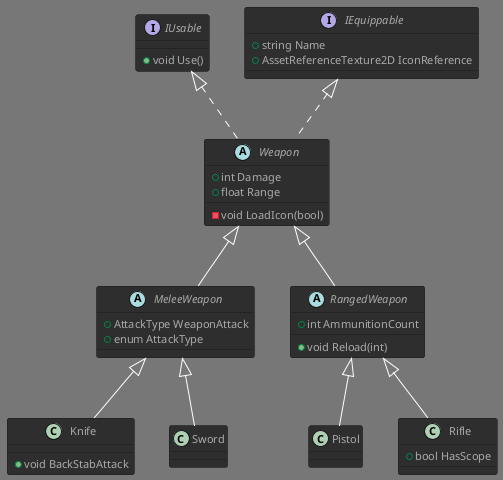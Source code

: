 @startuml

!theme reddress-darkred

IUsable <|.. Weapon
IEquippable <|.. Weapon
Weapon <|-- MeleeWeapon
Weapon <|-- RangedWeapon
MeleeWeapon <|-- Knife
MeleeWeapon <|-- Sword
RangedWeapon <|-- Pistol
RangedWeapon <|-- Rifle

interface IUsable
{
    {method} +void Use()
}

interface IEquippable
{
    {field} +string Name
    {field} +AssetReferenceTexture2D IconReference
}

abstract class Weapon
{
    {field} +int Damage
    {field} +float Range

    {method} -void LoadIcon(bool)
}

abstract class MeleeWeapon
{
    {field} +AttackType WeaponAttack
    {field} +enum AttackType
}

abstract class RangedWeapon
{
    {field} +int AmmunitionCount

    {method} +void Reload(int)
}

class Knife
{
    {method} +void BackStabAttack
}

class Sword
{

}

class Pistol
{

}

class Rifle
{
    {field} +bool HasScope

}

@enduml